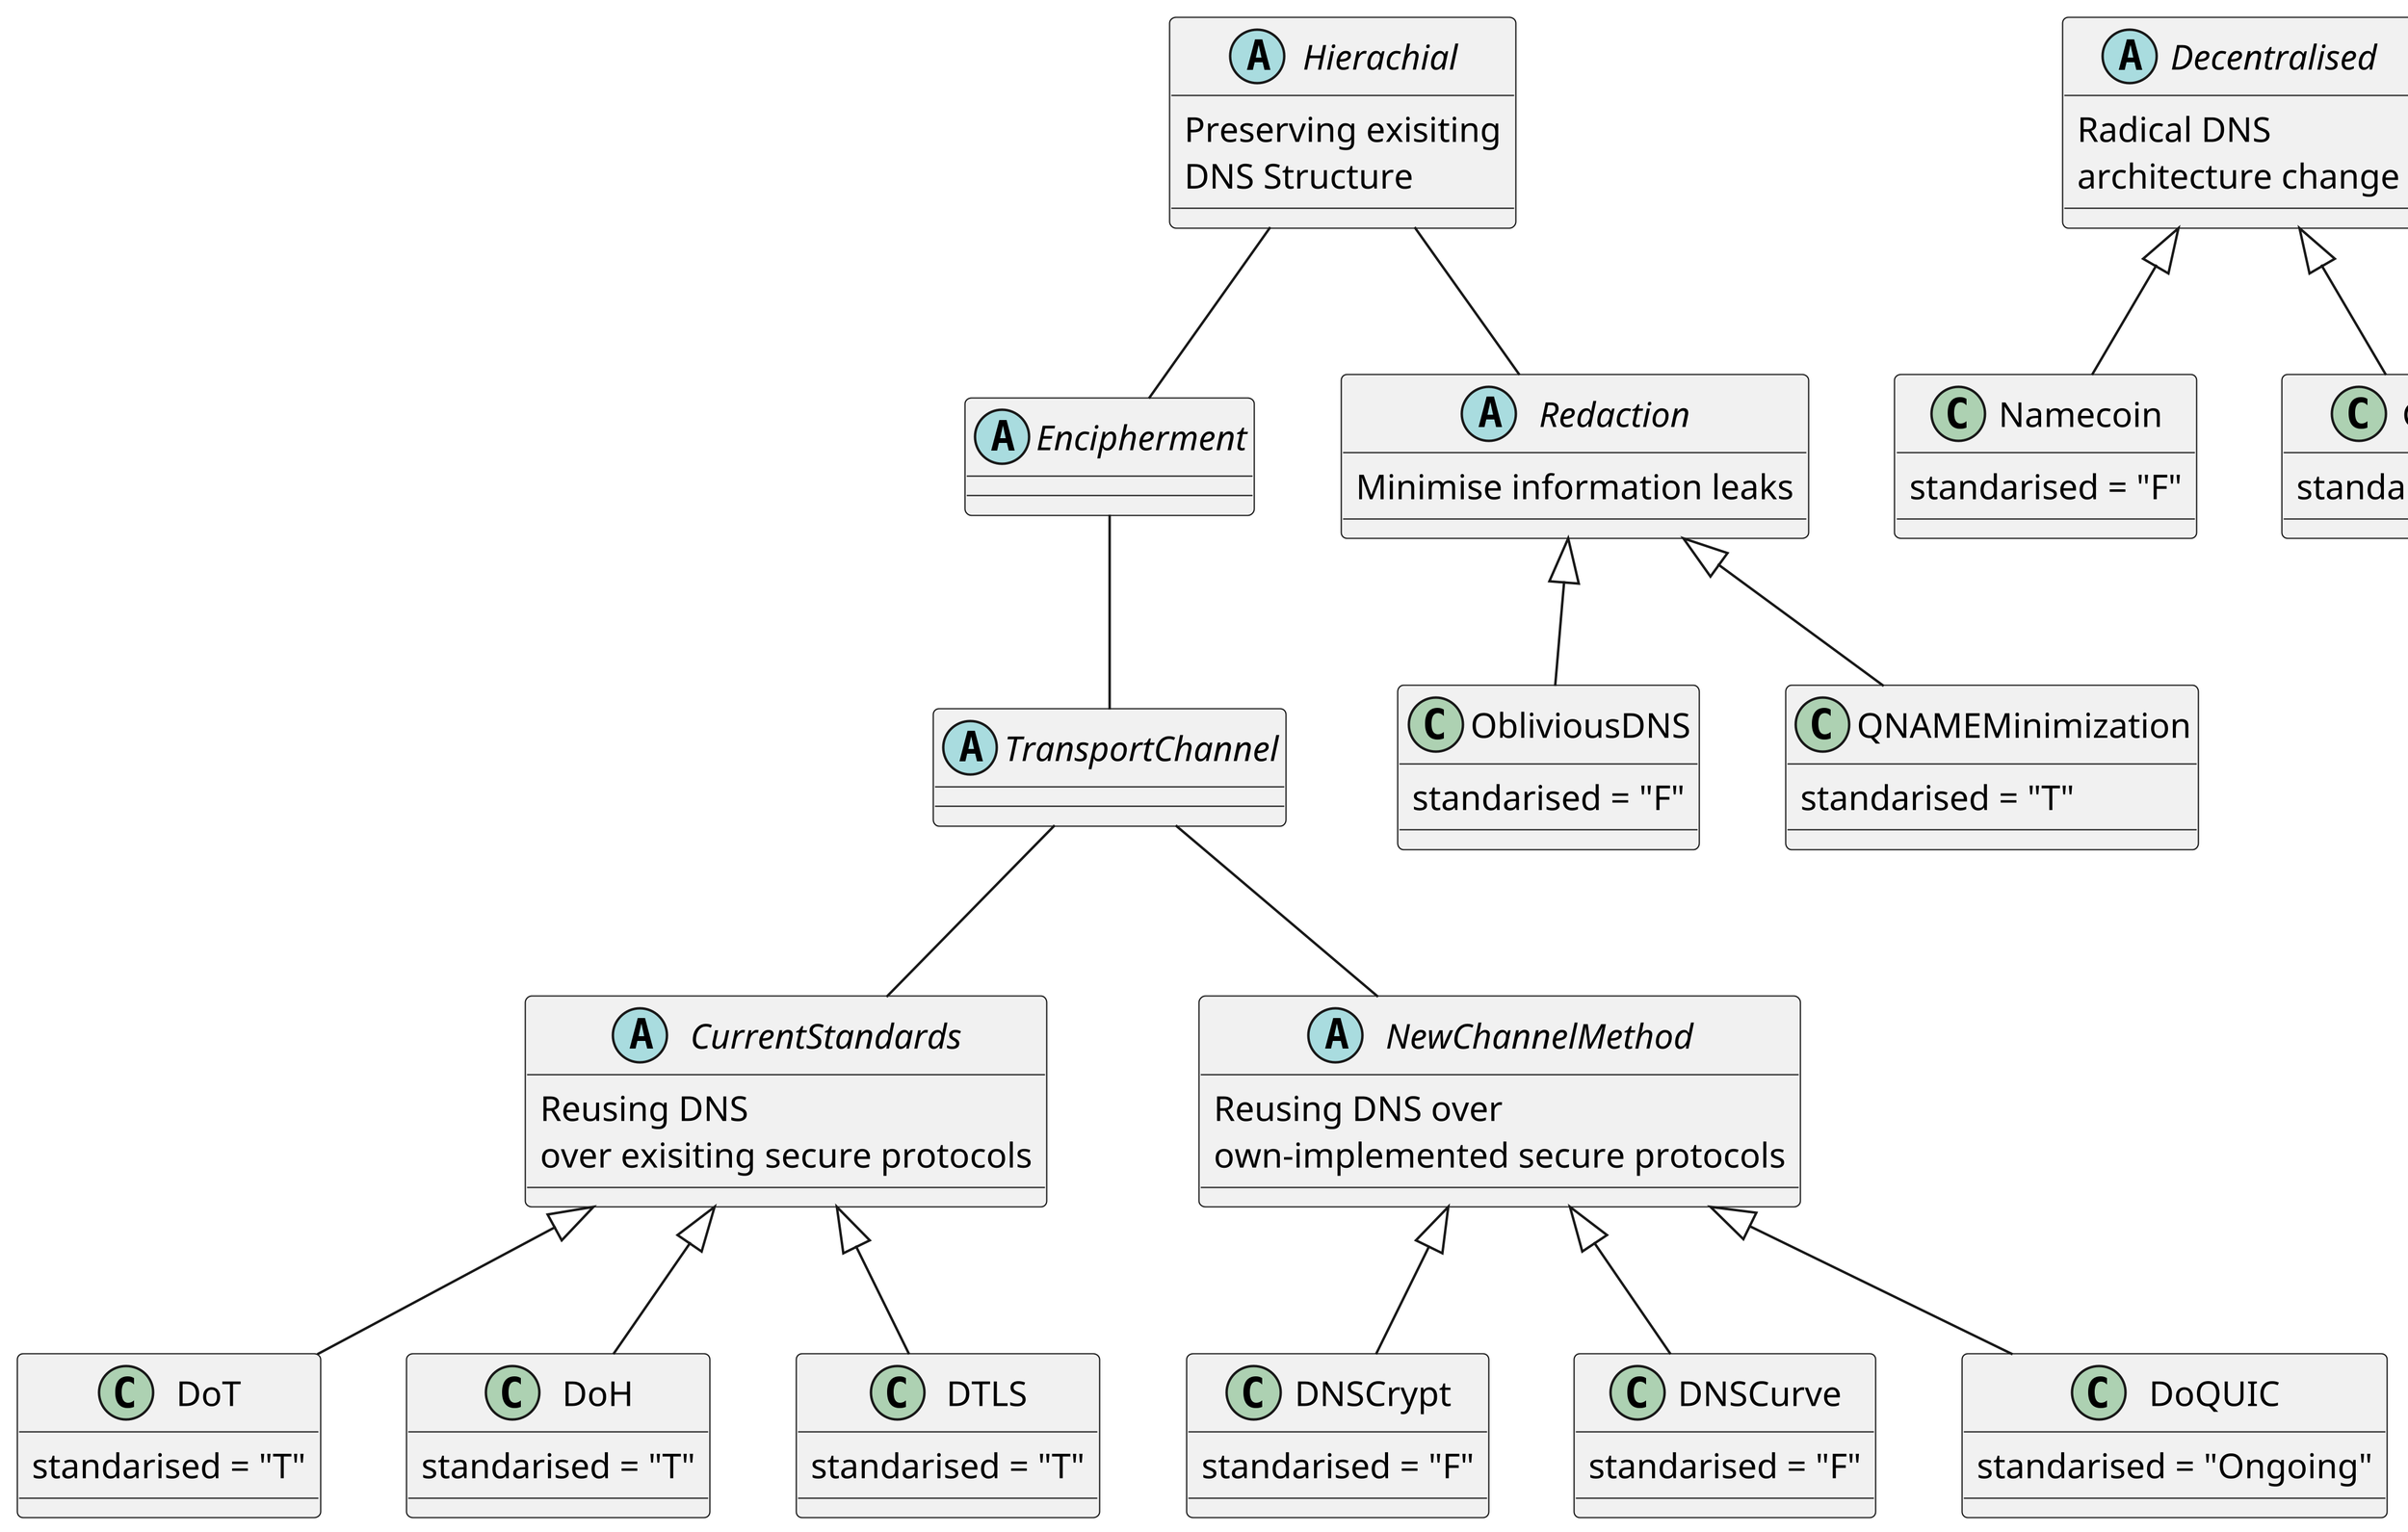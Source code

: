 @startuml
skinparam dpi 400

abstract Hierachial {
    Preserving exisiting\nDNS Structure 
}
abstract Decentralised {
    Radical DNS\narchitecture change
}
abstract Encipherment {

}
abstract Redaction {
    Minimise information leaks
}
abstract TransportChannel {

}
abstract CurrentStandards {
    Reusing DNS\nover exisiting secure protocols
}
abstract NewChannelMethod {
    Reusing DNS over\nown-implemented secure protocols
}
class DoT {
    standarised = "T"
}
class DoH {
    standarised = "T"
}
class Namecoin {
    standarised = "F"
}
class GNUNet {
    standarised = "F"
}
class ObliviousDNS{
    standarised = "F"
}
class QNAMEMinimization{
    standarised = "T"
}
class DTLS{
    standarised = "T"
}
class DNSCrypt{
    standarised = "F"
}
class DNSCurve{
    standarised = "F"
}
class DoQUIC{
    standarised = "Ongoing"
}

Hierachial -- Encipherment
Hierachial -- Redaction

Encipherment -- TransportChannel
TransportChannel -- CurrentStandards
TransportChannel -- NewChannelMethod

CurrentStandards <|-- DoT
CurrentStandards <|-- DoH
CurrentStandards <|-- DTLS

Redaction <|-- ObliviousDNS
Redaction <|-- QNAMEMinimization

NewChannelMethod <|-- DNSCrypt
NewChannelMethod <|-- DNSCurve
NewChannelMethod <|-- DoQUIC

Decentralised <|-- Namecoin
Decentralised <|-- GNUNet

@enduml
